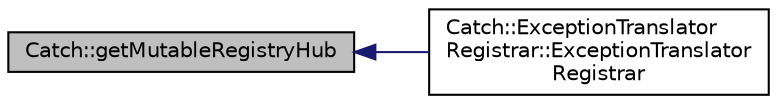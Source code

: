 digraph "Catch::getMutableRegistryHub"
{
  edge [fontname="Helvetica",fontsize="10",labelfontname="Helvetica",labelfontsize="10"];
  node [fontname="Helvetica",fontsize="10",shape=record];
  rankdir="LR";
  Node1 [label="Catch::getMutableRegistryHub",height=0.2,width=0.4,color="black", fillcolor="grey75", style="filled" fontcolor="black"];
  Node1 -> Node2 [dir="back",color="midnightblue",fontsize="10",style="solid",fontname="Helvetica"];
  Node2 [label="Catch::ExceptionTranslator\lRegistrar::ExceptionTranslator\lRegistrar",height=0.2,width=0.4,color="black", fillcolor="white", style="filled",URL="$class_catch_1_1_exception_translator_registrar.html#aa73229de911f26b1df6c6c87c4d9e04e"];
}
